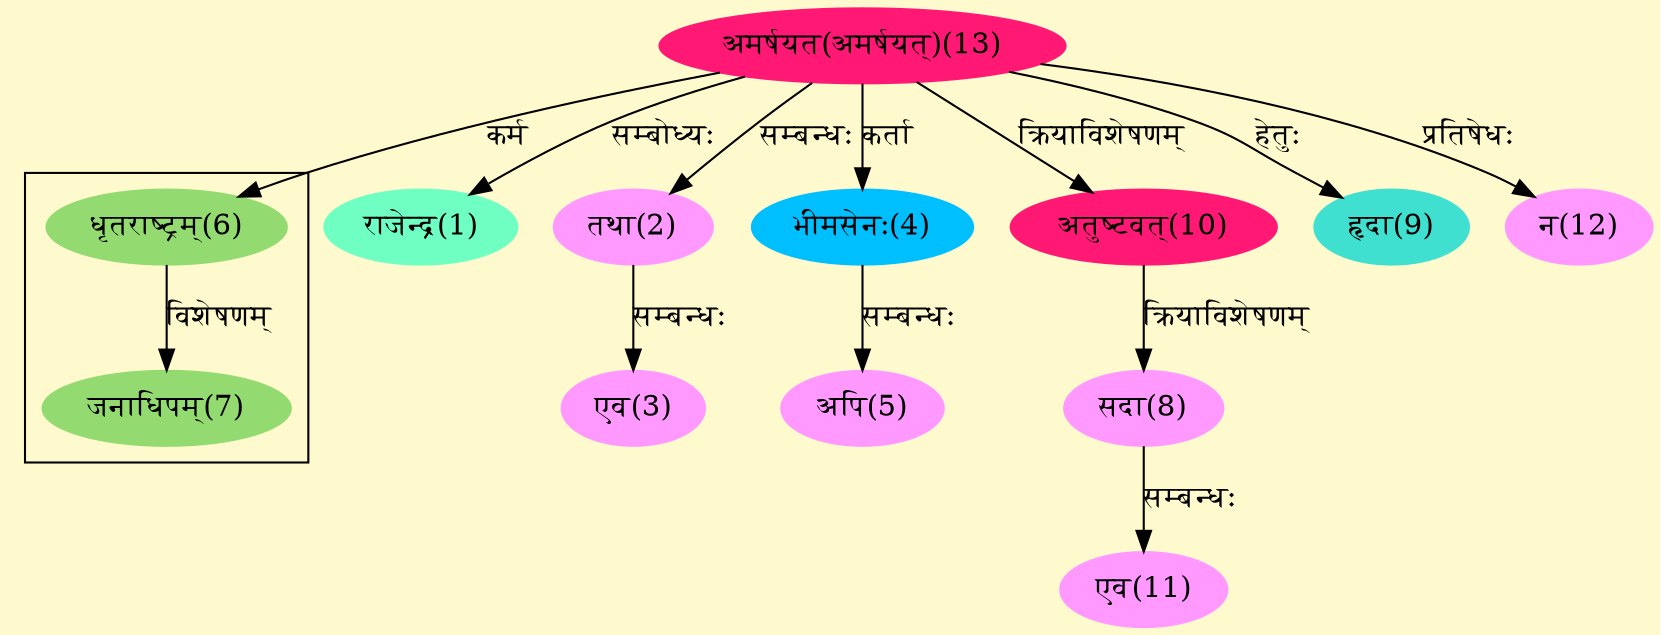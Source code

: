 digraph G{
rankdir=BT;
 compound=true;
 bgcolor="lemonchiffon1";

subgraph cluster_1{
Node7 [style=filled, color="#93DB70" label = "जनाधिपम्(7)"]
Node6 [style=filled, color="#93DB70" label = "धृतराष्ट्रम्(6)"]

}
Node1 [style=filled, color="#6FFFC3" label = "राजेन्द्र(1)"]
Node13 [style=filled, color="#FF1975" label = "अमर्षयत(अमर्षयत्)(13)"]
Node2 [style=filled, color="#FF99FF" label = "तथा(2)"]
Node3 [style=filled, color="#FF99FF" label = "एव(3)"]
Node4 [style=filled, color="#00BFFF" label = "भीमसेनः(4)"]
Node5 [style=filled, color="#FF99FF" label = "अपि(5)"]
Node6 [style=filled, color="#93DB70" label = "धृतराष्ट्रम्(6)"]
Node8 [style=filled, color="#FF99FF" label = "सदा(8)"]
Node10 [style=filled, color="#FF1975" label = "अतुष्टवत्(10)"]
Node9 [style=filled, color="#40E0D0" label = "हृदा(9)"]
Node11 [style=filled, color="#FF99FF" label = "एव(11)"]
Node12 [style=filled, color="#FF99FF" label = "न(12)"]
/* Start of Relations section */

Node1 -> Node13 [  label="सम्बोध्यः"  dir="back" ]
Node2 -> Node13 [  label="सम्बन्धः"  dir="back" ]
Node3 -> Node2 [  label="सम्बन्धः"  dir="back" ]
Node4 -> Node13 [  label="कर्ता"  dir="back" ]
Node5 -> Node4 [  label="सम्बन्धः"  dir="back" ]
Node6 -> Node13 [  label="कर्म"  dir="back" ]
Node7 -> Node6 [  label="विशेषणम्"  dir="back" ]
Node8 -> Node10 [  label="क्रियाविशेषणम्"  dir="back" ]
Node9 -> Node13 [  label="हेतुः"  dir="back" ]
Node10 -> Node13 [  label="क्रियाविशेषणम्"  dir="back" ]
Node11 -> Node8 [  label="सम्बन्धः"  dir="back" ]
Node12 -> Node13 [  label="प्रतिषेधः"  dir="back" ]
}

